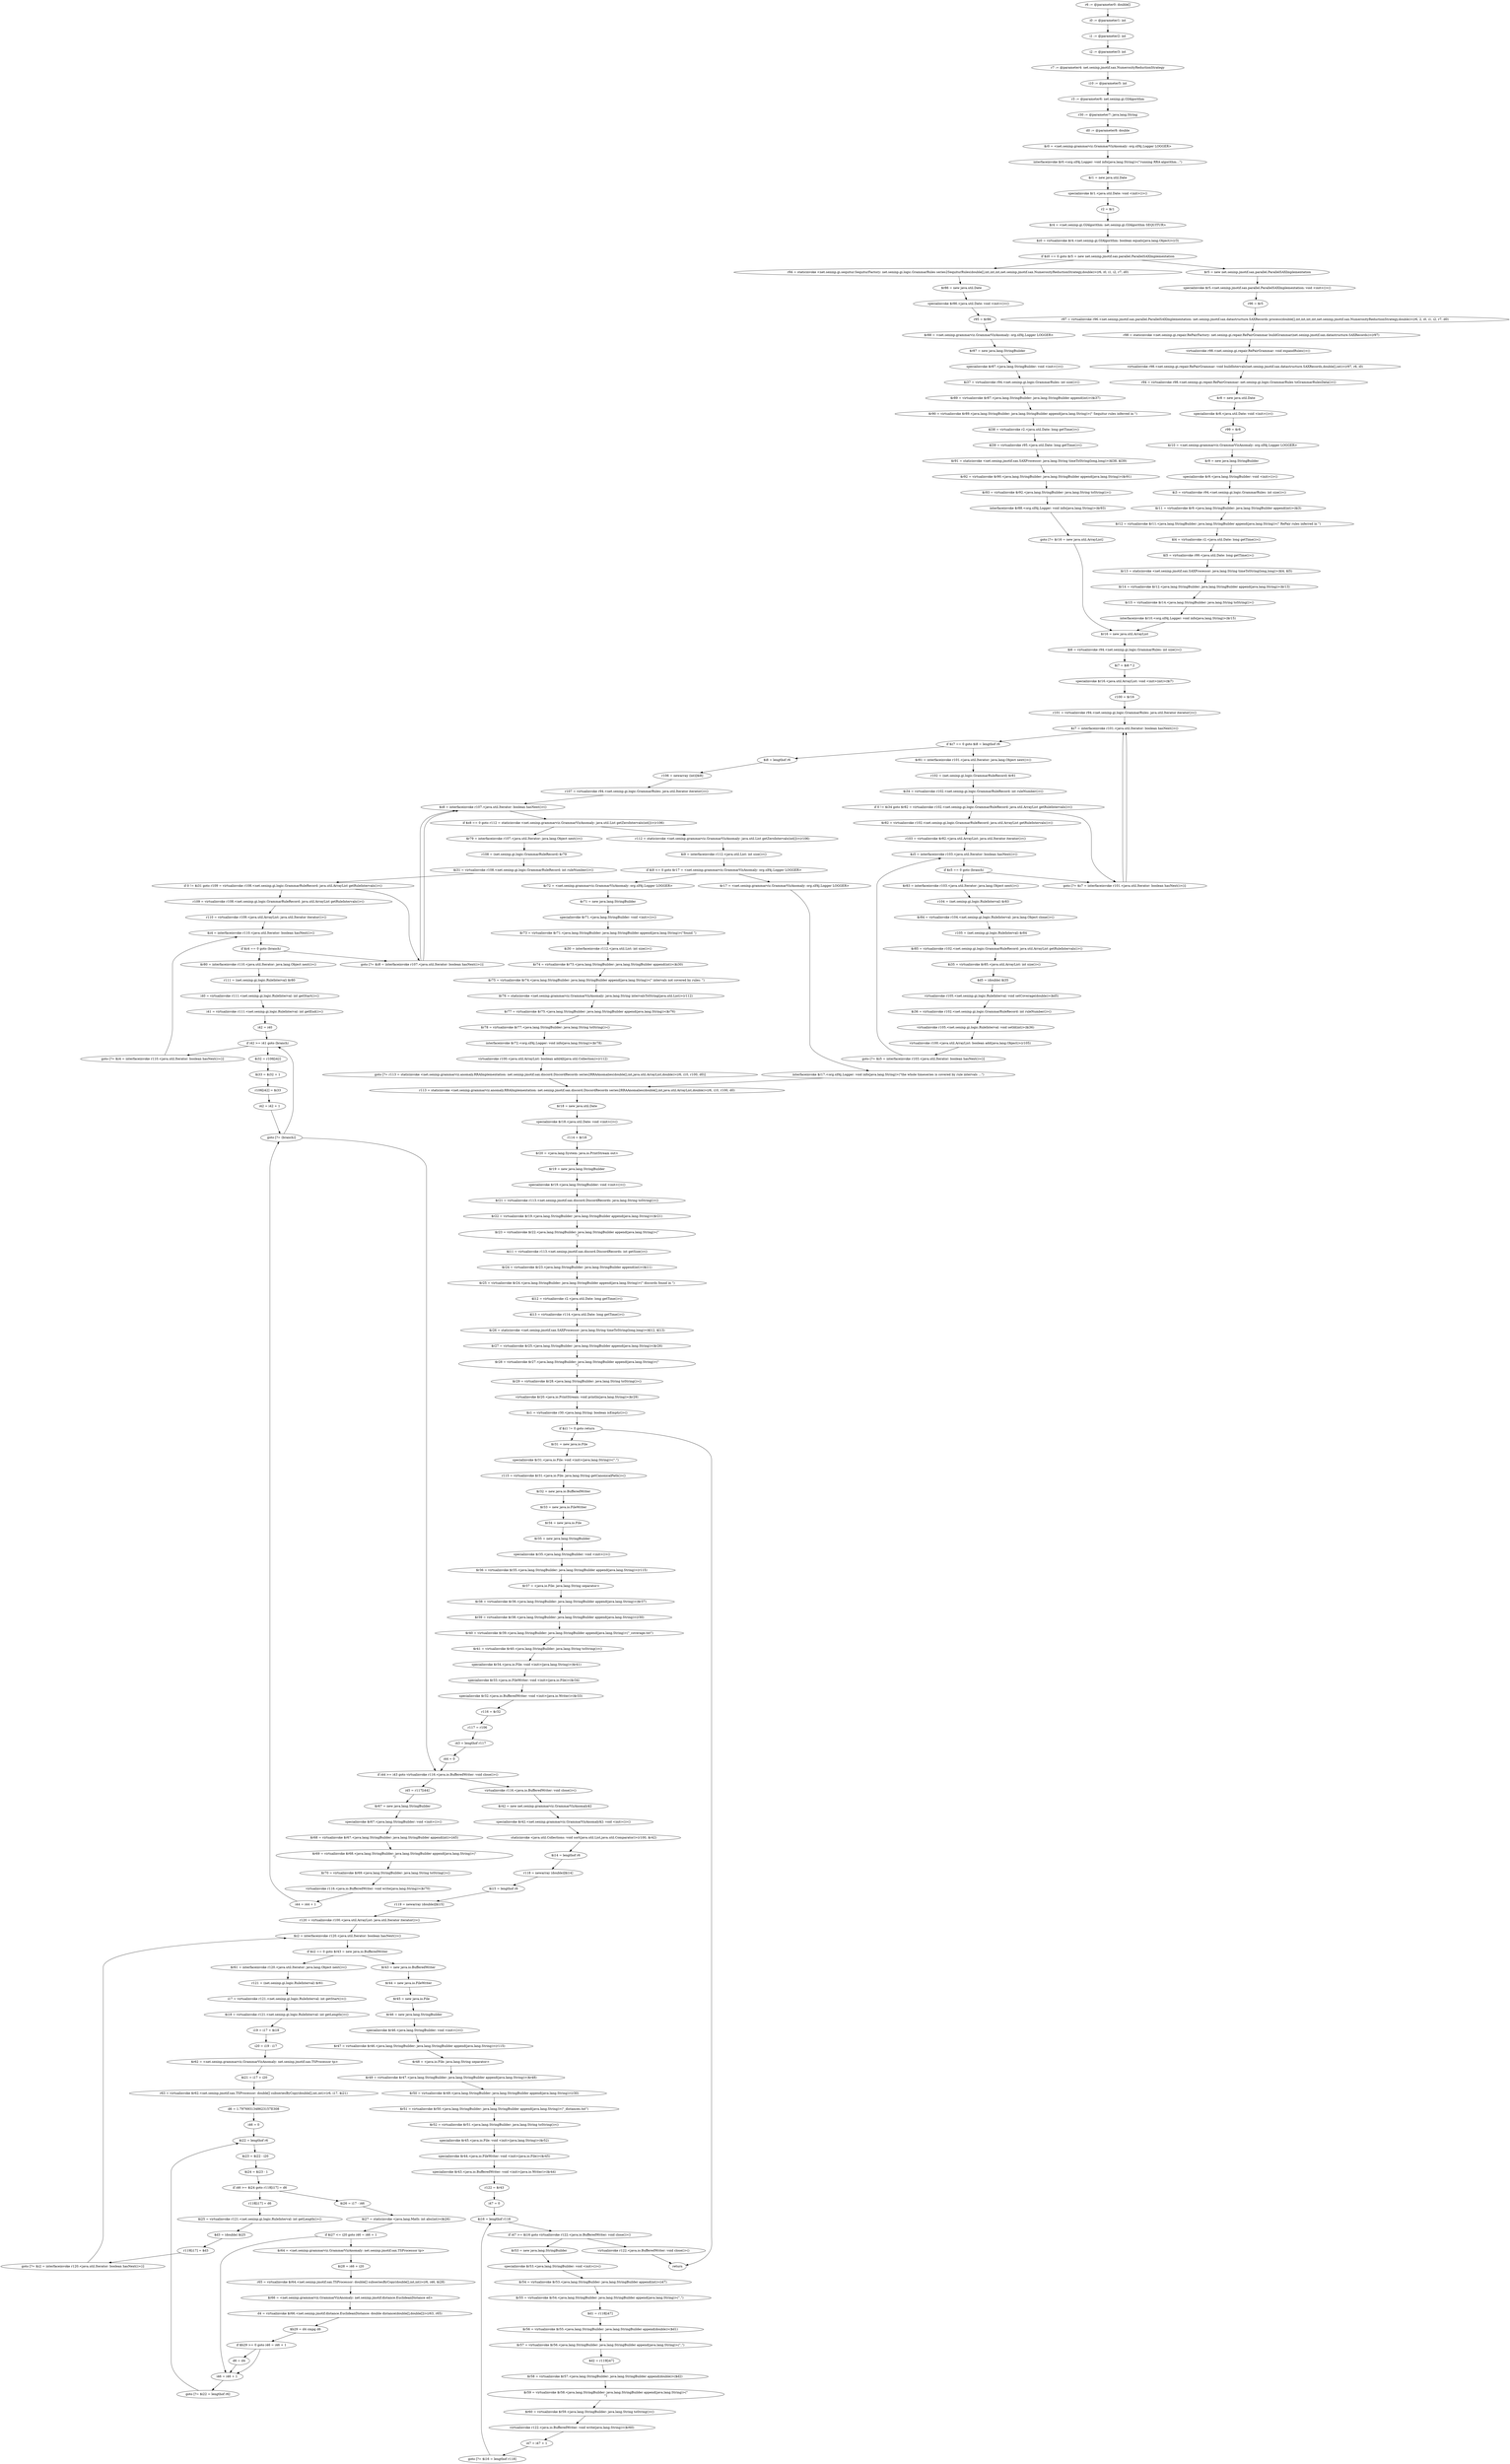 digraph "unitGraph" {
    "r6 := @parameter0: double[]"
    "i0 := @parameter1: int"
    "i1 := @parameter2: int"
    "i2 := @parameter3: int"
    "r7 := @parameter4: net.seninp.jmotif.sax.NumerosityReductionStrategy"
    "i10 := @parameter5: int"
    "r3 := @parameter6: net.seninp.gi.GIAlgorithm"
    "r30 := @parameter7: java.lang.String"
    "d0 := @parameter8: double"
    "$r0 = <net.seninp.grammarviz.GrammarVizAnomaly: org.slf4j.Logger LOGGER>"
    "interfaceinvoke $r0.<org.slf4j.Logger: void info(java.lang.String)>(\"running RRA algorithm...\")"
    "$r1 = new java.util.Date"
    "specialinvoke $r1.<java.util.Date: void <init>()>()"
    "r2 = $r1"
    "$r4 = <net.seninp.gi.GIAlgorithm: net.seninp.gi.GIAlgorithm SEQUITUR>"
    "$z0 = virtualinvoke $r4.<net.seninp.gi.GIAlgorithm: boolean equals(java.lang.Object)>(r3)"
    "if $z0 == 0 goto $r5 = new net.seninp.jmotif.sax.parallel.ParallelSAXImplementation"
    "r94 = staticinvoke <net.seninp.gi.sequitur.SequiturFactory: net.seninp.gi.logic.GrammarRules series2SequiturRules(double[],int,int,int,net.seninp.jmotif.sax.NumerosityReductionStrategy,double)>(r6, i0, i1, i2, r7, d0)"
    "$r86 = new java.util.Date"
    "specialinvoke $r86.<java.util.Date: void <init>()>()"
    "r95 = $r86"
    "$r88 = <net.seninp.grammarviz.GrammarVizAnomaly: org.slf4j.Logger LOGGER>"
    "$r87 = new java.lang.StringBuilder"
    "specialinvoke $r87.<java.lang.StringBuilder: void <init>()>()"
    "$i37 = virtualinvoke r94.<net.seninp.gi.logic.GrammarRules: int size()>()"
    "$r89 = virtualinvoke $r87.<java.lang.StringBuilder: java.lang.StringBuilder append(int)>($i37)"
    "$r90 = virtualinvoke $r89.<java.lang.StringBuilder: java.lang.StringBuilder append(java.lang.String)>(\" Sequitur rules inferred in \")"
    "$l38 = virtualinvoke r2.<java.util.Date: long getTime()>()"
    "$l39 = virtualinvoke r95.<java.util.Date: long getTime()>()"
    "$r91 = staticinvoke <net.seninp.jmotif.sax.SAXProcessor: java.lang.String timeToString(long,long)>($l38, $l39)"
    "$r92 = virtualinvoke $r90.<java.lang.StringBuilder: java.lang.StringBuilder append(java.lang.String)>($r91)"
    "$r93 = virtualinvoke $r92.<java.lang.StringBuilder: java.lang.String toString()>()"
    "interfaceinvoke $r88.<org.slf4j.Logger: void info(java.lang.String)>($r93)"
    "goto [?= $r16 = new java.util.ArrayList]"
    "$r5 = new net.seninp.jmotif.sax.parallel.ParallelSAXImplementation"
    "specialinvoke $r5.<net.seninp.jmotif.sax.parallel.ParallelSAXImplementation: void <init>()>()"
    "r96 = $r5"
    "r97 = virtualinvoke r96.<net.seninp.jmotif.sax.parallel.ParallelSAXImplementation: net.seninp.jmotif.sax.datastructure.SAXRecords process(double[],int,int,int,int,net.seninp.jmotif.sax.NumerosityReductionStrategy,double)>(r6, 2, i0, i1, i2, r7, d0)"
    "r98 = staticinvoke <net.seninp.gi.repair.RePairFactory: net.seninp.gi.repair.RePairGrammar buildGrammar(net.seninp.jmotif.sax.datastructure.SAXRecords)>(r97)"
    "virtualinvoke r98.<net.seninp.gi.repair.RePairGrammar: void expandRules()>()"
    "virtualinvoke r98.<net.seninp.gi.repair.RePairGrammar: void buildIntervals(net.seninp.jmotif.sax.datastructure.SAXRecords,double[],int)>(r97, r6, i0)"
    "r94 = virtualinvoke r98.<net.seninp.gi.repair.RePairGrammar: net.seninp.gi.logic.GrammarRules toGrammarRulesData()>()"
    "$r8 = new java.util.Date"
    "specialinvoke $r8.<java.util.Date: void <init>()>()"
    "r99 = $r8"
    "$r10 = <net.seninp.grammarviz.GrammarVizAnomaly: org.slf4j.Logger LOGGER>"
    "$r9 = new java.lang.StringBuilder"
    "specialinvoke $r9.<java.lang.StringBuilder: void <init>()>()"
    "$i3 = virtualinvoke r94.<net.seninp.gi.logic.GrammarRules: int size()>()"
    "$r11 = virtualinvoke $r9.<java.lang.StringBuilder: java.lang.StringBuilder append(int)>($i3)"
    "$r12 = virtualinvoke $r11.<java.lang.StringBuilder: java.lang.StringBuilder append(java.lang.String)>(\" RePair rules inferred in \")"
    "$l4 = virtualinvoke r2.<java.util.Date: long getTime()>()"
    "$l5 = virtualinvoke r99.<java.util.Date: long getTime()>()"
    "$r13 = staticinvoke <net.seninp.jmotif.sax.SAXProcessor: java.lang.String timeToString(long,long)>($l4, $l5)"
    "$r14 = virtualinvoke $r12.<java.lang.StringBuilder: java.lang.StringBuilder append(java.lang.String)>($r13)"
    "$r15 = virtualinvoke $r14.<java.lang.StringBuilder: java.lang.String toString()>()"
    "interfaceinvoke $r10.<org.slf4j.Logger: void info(java.lang.String)>($r15)"
    "$r16 = new java.util.ArrayList"
    "$i6 = virtualinvoke r94.<net.seninp.gi.logic.GrammarRules: int size()>()"
    "$i7 = $i6 * 2"
    "specialinvoke $r16.<java.util.ArrayList: void <init>(int)>($i7)"
    "r100 = $r16"
    "r101 = virtualinvoke r94.<net.seninp.gi.logic.GrammarRules: java.util.Iterator iterator()>()"
    "$z7 = interfaceinvoke r101.<java.util.Iterator: boolean hasNext()>()"
    "if $z7 == 0 goto $i8 = lengthof r6"
    "$r81 = interfaceinvoke r101.<java.util.Iterator: java.lang.Object next()>()"
    "r102 = (net.seninp.gi.logic.GrammarRuleRecord) $r81"
    "$i34 = virtualinvoke r102.<net.seninp.gi.logic.GrammarRuleRecord: int ruleNumber()>()"
    "if 0 != $i34 goto $r82 = virtualinvoke r102.<net.seninp.gi.logic.GrammarRuleRecord: java.util.ArrayList getRuleIntervals()>()"
    "goto [?= $z7 = interfaceinvoke r101.<java.util.Iterator: boolean hasNext()>()]"
    "$r82 = virtualinvoke r102.<net.seninp.gi.logic.GrammarRuleRecord: java.util.ArrayList getRuleIntervals()>()"
    "r103 = virtualinvoke $r82.<java.util.ArrayList: java.util.Iterator iterator()>()"
    "$z5 = interfaceinvoke r103.<java.util.Iterator: boolean hasNext()>()"
    "if $z5 == 0 goto (branch)"
    "$r83 = interfaceinvoke r103.<java.util.Iterator: java.lang.Object next()>()"
    "r104 = (net.seninp.gi.logic.RuleInterval) $r83"
    "$r84 = virtualinvoke r104.<net.seninp.gi.logic.RuleInterval: java.lang.Object clone()>()"
    "r105 = (net.seninp.gi.logic.RuleInterval) $r84"
    "$r85 = virtualinvoke r102.<net.seninp.gi.logic.GrammarRuleRecord: java.util.ArrayList getRuleIntervals()>()"
    "$i35 = virtualinvoke $r85.<java.util.ArrayList: int size()>()"
    "$d5 = (double) $i35"
    "virtualinvoke r105.<net.seninp.gi.logic.RuleInterval: void setCoverage(double)>($d5)"
    "$i36 = virtualinvoke r102.<net.seninp.gi.logic.GrammarRuleRecord: int ruleNumber()>()"
    "virtualinvoke r105.<net.seninp.gi.logic.RuleInterval: void setId(int)>($i36)"
    "virtualinvoke r100.<java.util.ArrayList: boolean add(java.lang.Object)>(r105)"
    "goto [?= $z5 = interfaceinvoke r103.<java.util.Iterator: boolean hasNext()>()]"
    "$i8 = lengthof r6"
    "r106 = newarray (int)[$i8]"
    "r107 = virtualinvoke r94.<net.seninp.gi.logic.GrammarRules: java.util.Iterator iterator()>()"
    "$z8 = interfaceinvoke r107.<java.util.Iterator: boolean hasNext()>()"
    "if $z8 == 0 goto r112 = staticinvoke <net.seninp.grammarviz.GrammarVizAnomaly: java.util.List getZeroIntervals(int[])>(r106)"
    "$r79 = interfaceinvoke r107.<java.util.Iterator: java.lang.Object next()>()"
    "r108 = (net.seninp.gi.logic.GrammarRuleRecord) $r79"
    "$i31 = virtualinvoke r108.<net.seninp.gi.logic.GrammarRuleRecord: int ruleNumber()>()"
    "if 0 != $i31 goto r109 = virtualinvoke r108.<net.seninp.gi.logic.GrammarRuleRecord: java.util.ArrayList getRuleIntervals()>()"
    "goto [?= $z8 = interfaceinvoke r107.<java.util.Iterator: boolean hasNext()>()]"
    "r109 = virtualinvoke r108.<net.seninp.gi.logic.GrammarRuleRecord: java.util.ArrayList getRuleIntervals()>()"
    "r110 = virtualinvoke r109.<java.util.ArrayList: java.util.Iterator iterator()>()"
    "$z4 = interfaceinvoke r110.<java.util.Iterator: boolean hasNext()>()"
    "if $z4 == 0 goto (branch)"
    "$r80 = interfaceinvoke r110.<java.util.Iterator: java.lang.Object next()>()"
    "r111 = (net.seninp.gi.logic.RuleInterval) $r80"
    "i40 = virtualinvoke r111.<net.seninp.gi.logic.RuleInterval: int getStart()>()"
    "i41 = virtualinvoke r111.<net.seninp.gi.logic.RuleInterval: int getEnd()>()"
    "i42 = i40"
    "if i42 >= i41 goto (branch)"
    "$i32 = r106[i42]"
    "$i33 = $i32 + 1"
    "r106[i42] = $i33"
    "i42 = i42 + 1"
    "goto [?= (branch)]"
    "goto [?= $z4 = interfaceinvoke r110.<java.util.Iterator: boolean hasNext()>()]"
    "r112 = staticinvoke <net.seninp.grammarviz.GrammarVizAnomaly: java.util.List getZeroIntervals(int[])>(r106)"
    "$i9 = interfaceinvoke r112.<java.util.List: int size()>()"
    "if $i9 <= 0 goto $r17 = <net.seninp.grammarviz.GrammarVizAnomaly: org.slf4j.Logger LOGGER>"
    "$r72 = <net.seninp.grammarviz.GrammarVizAnomaly: org.slf4j.Logger LOGGER>"
    "$r71 = new java.lang.StringBuilder"
    "specialinvoke $r71.<java.lang.StringBuilder: void <init>()>()"
    "$r73 = virtualinvoke $r71.<java.lang.StringBuilder: java.lang.StringBuilder append(java.lang.String)>(\"found \")"
    "$i30 = interfaceinvoke r112.<java.util.List: int size()>()"
    "$r74 = virtualinvoke $r73.<java.lang.StringBuilder: java.lang.StringBuilder append(int)>($i30)"
    "$r75 = virtualinvoke $r74.<java.lang.StringBuilder: java.lang.StringBuilder append(java.lang.String)>(\" intervals not covered by rules: \")"
    "$r76 = staticinvoke <net.seninp.grammarviz.GrammarVizAnomaly: java.lang.String intervalsToString(java.util.List)>(r112)"
    "$r77 = virtualinvoke $r75.<java.lang.StringBuilder: java.lang.StringBuilder append(java.lang.String)>($r76)"
    "$r78 = virtualinvoke $r77.<java.lang.StringBuilder: java.lang.String toString()>()"
    "interfaceinvoke $r72.<org.slf4j.Logger: void info(java.lang.String)>($r78)"
    "virtualinvoke r100.<java.util.ArrayList: boolean addAll(java.util.Collection)>(r112)"
    "goto [?= r113 = staticinvoke <net.seninp.grammarviz.anomaly.RRAImplementation: net.seninp.jmotif.sax.discord.DiscordRecords series2RRAAnomalies(double[],int,java.util.ArrayList,double)>(r6, i10, r100, d0)]"
    "$r17 = <net.seninp.grammarviz.GrammarVizAnomaly: org.slf4j.Logger LOGGER>"
    "interfaceinvoke $r17.<org.slf4j.Logger: void info(java.lang.String)>(\"the whole timeseries is covered by rule intervals ...\")"
    "r113 = staticinvoke <net.seninp.grammarviz.anomaly.RRAImplementation: net.seninp.jmotif.sax.discord.DiscordRecords series2RRAAnomalies(double[],int,java.util.ArrayList,double)>(r6, i10, r100, d0)"
    "$r18 = new java.util.Date"
    "specialinvoke $r18.<java.util.Date: void <init>()>()"
    "r114 = $r18"
    "$r20 = <java.lang.System: java.io.PrintStream out>"
    "$r19 = new java.lang.StringBuilder"
    "specialinvoke $r19.<java.lang.StringBuilder: void <init>()>()"
    "$r21 = virtualinvoke r113.<net.seninp.jmotif.sax.discord.DiscordRecords: java.lang.String toString()>()"
    "$r22 = virtualinvoke $r19.<java.lang.StringBuilder: java.lang.StringBuilder append(java.lang.String)>($r21)"
    "$r23 = virtualinvoke $r22.<java.lang.StringBuilder: java.lang.StringBuilder append(java.lang.String)>(\"\n\")"
    "$i11 = virtualinvoke r113.<net.seninp.jmotif.sax.discord.DiscordRecords: int getSize()>()"
    "$r24 = virtualinvoke $r23.<java.lang.StringBuilder: java.lang.StringBuilder append(int)>($i11)"
    "$r25 = virtualinvoke $r24.<java.lang.StringBuilder: java.lang.StringBuilder append(java.lang.String)>(\" discords found in \")"
    "$l12 = virtualinvoke r2.<java.util.Date: long getTime()>()"
    "$l13 = virtualinvoke r114.<java.util.Date: long getTime()>()"
    "$r26 = staticinvoke <net.seninp.jmotif.sax.SAXProcessor: java.lang.String timeToString(long,long)>($l12, $l13)"
    "$r27 = virtualinvoke $r25.<java.lang.StringBuilder: java.lang.StringBuilder append(java.lang.String)>($r26)"
    "$r28 = virtualinvoke $r27.<java.lang.StringBuilder: java.lang.StringBuilder append(java.lang.String)>(\"\n\")"
    "$r29 = virtualinvoke $r28.<java.lang.StringBuilder: java.lang.String toString()>()"
    "virtualinvoke $r20.<java.io.PrintStream: void println(java.lang.String)>($r29)"
    "$z1 = virtualinvoke r30.<java.lang.String: boolean isEmpty()>()"
    "if $z1 != 0 goto return"
    "$r31 = new java.io.File"
    "specialinvoke $r31.<java.io.File: void <init>(java.lang.String)>(\".\")"
    "r115 = virtualinvoke $r31.<java.io.File: java.lang.String getCanonicalPath()>()"
    "$r32 = new java.io.BufferedWriter"
    "$r33 = new java.io.FileWriter"
    "$r34 = new java.io.File"
    "$r35 = new java.lang.StringBuilder"
    "specialinvoke $r35.<java.lang.StringBuilder: void <init>()>()"
    "$r36 = virtualinvoke $r35.<java.lang.StringBuilder: java.lang.StringBuilder append(java.lang.String)>(r115)"
    "$r37 = <java.io.File: java.lang.String separator>"
    "$r38 = virtualinvoke $r36.<java.lang.StringBuilder: java.lang.StringBuilder append(java.lang.String)>($r37)"
    "$r39 = virtualinvoke $r38.<java.lang.StringBuilder: java.lang.StringBuilder append(java.lang.String)>(r30)"
    "$r40 = virtualinvoke $r39.<java.lang.StringBuilder: java.lang.StringBuilder append(java.lang.String)>(\"_coverage.txt\")"
    "$r41 = virtualinvoke $r40.<java.lang.StringBuilder: java.lang.String toString()>()"
    "specialinvoke $r34.<java.io.File: void <init>(java.lang.String)>($r41)"
    "specialinvoke $r33.<java.io.FileWriter: void <init>(java.io.File)>($r34)"
    "specialinvoke $r32.<java.io.BufferedWriter: void <init>(java.io.Writer)>($r33)"
    "r116 = $r32"
    "r117 = r106"
    "i43 = lengthof r117"
    "i44 = 0"
    "if i44 >= i43 goto virtualinvoke r116.<java.io.BufferedWriter: void close()>()"
    "i45 = r117[i44]"
    "$r67 = new java.lang.StringBuilder"
    "specialinvoke $r67.<java.lang.StringBuilder: void <init>()>()"
    "$r68 = virtualinvoke $r67.<java.lang.StringBuilder: java.lang.StringBuilder append(int)>(i45)"
    "$r69 = virtualinvoke $r68.<java.lang.StringBuilder: java.lang.StringBuilder append(java.lang.String)>(\"\n\")"
    "$r70 = virtualinvoke $r69.<java.lang.StringBuilder: java.lang.String toString()>()"
    "virtualinvoke r116.<java.io.BufferedWriter: void write(java.lang.String)>($r70)"
    "i44 = i44 + 1"
    "virtualinvoke r116.<java.io.BufferedWriter: void close()>()"
    "$r42 = new net.seninp.grammarviz.GrammarVizAnomaly$2"
    "specialinvoke $r42.<net.seninp.grammarviz.GrammarVizAnomaly$2: void <init>()>()"
    "staticinvoke <java.util.Collections: void sort(java.util.List,java.util.Comparator)>(r100, $r42)"
    "$i14 = lengthof r6"
    "r118 = newarray (double)[$i14]"
    "$i15 = lengthof r6"
    "r119 = newarray (double)[$i15]"
    "r120 = virtualinvoke r100.<java.util.ArrayList: java.util.Iterator iterator()>()"
    "$z2 = interfaceinvoke r120.<java.util.Iterator: boolean hasNext()>()"
    "if $z2 == 0 goto $r43 = new java.io.BufferedWriter"
    "$r61 = interfaceinvoke r120.<java.util.Iterator: java.lang.Object next()>()"
    "r121 = (net.seninp.gi.logic.RuleInterval) $r61"
    "i17 = virtualinvoke r121.<net.seninp.gi.logic.RuleInterval: int getStart()>()"
    "$i18 = virtualinvoke r121.<net.seninp.gi.logic.RuleInterval: int getLength()>()"
    "i19 = i17 + $i18"
    "i20 = i19 - i17"
    "$r62 = <net.seninp.grammarviz.GrammarVizAnomaly: net.seninp.jmotif.sax.TSProcessor tp>"
    "$i21 = i17 + i20"
    "r63 = virtualinvoke $r62.<net.seninp.jmotif.sax.TSProcessor: double[] subseriesByCopy(double[],int,int)>(r6, i17, $i21)"
    "d6 = 1.7976931348623157E308"
    "i46 = 0"
    "$i22 = lengthof r6"
    "$i23 = $i22 - i20"
    "$i24 = $i23 - 1"
    "if i46 >= $i24 goto r118[i17] = d6"
    "$i26 = i17 - i46"
    "$i27 = staticinvoke <java.lang.Math: int abs(int)>($i26)"
    "if $i27 <= i20 goto i46 = i46 + 1"
    "$r64 = <net.seninp.grammarviz.GrammarVizAnomaly: net.seninp.jmotif.sax.TSProcessor tp>"
    "$i28 = i46 + i20"
    "r65 = virtualinvoke $r64.<net.seninp.jmotif.sax.TSProcessor: double[] subseriesByCopy(double[],int,int)>(r6, i46, $i28)"
    "$r66 = <net.seninp.grammarviz.GrammarVizAnomaly: net.seninp.jmotif.distance.EuclideanDistance ed>"
    "d4 = virtualinvoke $r66.<net.seninp.jmotif.distance.EuclideanDistance: double distance(double[],double[])>(r63, r65)"
    "$b29 = d4 cmpg d6"
    "if $b29 >= 0 goto i46 = i46 + 1"
    "d6 = d4"
    "i46 = i46 + 1"
    "goto [?= $i22 = lengthof r6]"
    "r118[i17] = d6"
    "$i25 = virtualinvoke r121.<net.seninp.gi.logic.RuleInterval: int getLength()>()"
    "$d3 = (double) $i25"
    "r119[i17] = $d3"
    "goto [?= $z2 = interfaceinvoke r120.<java.util.Iterator: boolean hasNext()>()]"
    "$r43 = new java.io.BufferedWriter"
    "$r44 = new java.io.FileWriter"
    "$r45 = new java.io.File"
    "$r46 = new java.lang.StringBuilder"
    "specialinvoke $r46.<java.lang.StringBuilder: void <init>()>()"
    "$r47 = virtualinvoke $r46.<java.lang.StringBuilder: java.lang.StringBuilder append(java.lang.String)>(r115)"
    "$r48 = <java.io.File: java.lang.String separator>"
    "$r49 = virtualinvoke $r47.<java.lang.StringBuilder: java.lang.StringBuilder append(java.lang.String)>($r48)"
    "$r50 = virtualinvoke $r49.<java.lang.StringBuilder: java.lang.StringBuilder append(java.lang.String)>(r30)"
    "$r51 = virtualinvoke $r50.<java.lang.StringBuilder: java.lang.StringBuilder append(java.lang.String)>(\"_distances.txt\")"
    "$r52 = virtualinvoke $r51.<java.lang.StringBuilder: java.lang.String toString()>()"
    "specialinvoke $r45.<java.io.File: void <init>(java.lang.String)>($r52)"
    "specialinvoke $r44.<java.io.FileWriter: void <init>(java.io.File)>($r45)"
    "specialinvoke $r43.<java.io.BufferedWriter: void <init>(java.io.Writer)>($r44)"
    "r122 = $r43"
    "i47 = 0"
    "$i16 = lengthof r118"
    "if i47 >= $i16 goto virtualinvoke r122.<java.io.BufferedWriter: void close()>()"
    "$r53 = new java.lang.StringBuilder"
    "specialinvoke $r53.<java.lang.StringBuilder: void <init>()>()"
    "$r54 = virtualinvoke $r53.<java.lang.StringBuilder: java.lang.StringBuilder append(int)>(i47)"
    "$r55 = virtualinvoke $r54.<java.lang.StringBuilder: java.lang.StringBuilder append(java.lang.String)>(\",\")"
    "$d1 = r118[i47]"
    "$r56 = virtualinvoke $r55.<java.lang.StringBuilder: java.lang.StringBuilder append(double)>($d1)"
    "$r57 = virtualinvoke $r56.<java.lang.StringBuilder: java.lang.StringBuilder append(java.lang.String)>(\",\")"
    "$d2 = r119[i47]"
    "$r58 = virtualinvoke $r57.<java.lang.StringBuilder: java.lang.StringBuilder append(double)>($d2)"
    "$r59 = virtualinvoke $r58.<java.lang.StringBuilder: java.lang.StringBuilder append(java.lang.String)>(\"\n\")"
    "$r60 = virtualinvoke $r59.<java.lang.StringBuilder: java.lang.String toString()>()"
    "virtualinvoke r122.<java.io.BufferedWriter: void write(java.lang.String)>($r60)"
    "i47 = i47 + 1"
    "goto [?= $i16 = lengthof r118]"
    "virtualinvoke r122.<java.io.BufferedWriter: void close()>()"
    "return"
    "r6 := @parameter0: double[]"->"i0 := @parameter1: int";
    "i0 := @parameter1: int"->"i1 := @parameter2: int";
    "i1 := @parameter2: int"->"i2 := @parameter3: int";
    "i2 := @parameter3: int"->"r7 := @parameter4: net.seninp.jmotif.sax.NumerosityReductionStrategy";
    "r7 := @parameter4: net.seninp.jmotif.sax.NumerosityReductionStrategy"->"i10 := @parameter5: int";
    "i10 := @parameter5: int"->"r3 := @parameter6: net.seninp.gi.GIAlgorithm";
    "r3 := @parameter6: net.seninp.gi.GIAlgorithm"->"r30 := @parameter7: java.lang.String";
    "r30 := @parameter7: java.lang.String"->"d0 := @parameter8: double";
    "d0 := @parameter8: double"->"$r0 = <net.seninp.grammarviz.GrammarVizAnomaly: org.slf4j.Logger LOGGER>";
    "$r0 = <net.seninp.grammarviz.GrammarVizAnomaly: org.slf4j.Logger LOGGER>"->"interfaceinvoke $r0.<org.slf4j.Logger: void info(java.lang.String)>(\"running RRA algorithm...\")";
    "interfaceinvoke $r0.<org.slf4j.Logger: void info(java.lang.String)>(\"running RRA algorithm...\")"->"$r1 = new java.util.Date";
    "$r1 = new java.util.Date"->"specialinvoke $r1.<java.util.Date: void <init>()>()";
    "specialinvoke $r1.<java.util.Date: void <init>()>()"->"r2 = $r1";
    "r2 = $r1"->"$r4 = <net.seninp.gi.GIAlgorithm: net.seninp.gi.GIAlgorithm SEQUITUR>";
    "$r4 = <net.seninp.gi.GIAlgorithm: net.seninp.gi.GIAlgorithm SEQUITUR>"->"$z0 = virtualinvoke $r4.<net.seninp.gi.GIAlgorithm: boolean equals(java.lang.Object)>(r3)";
    "$z0 = virtualinvoke $r4.<net.seninp.gi.GIAlgorithm: boolean equals(java.lang.Object)>(r3)"->"if $z0 == 0 goto $r5 = new net.seninp.jmotif.sax.parallel.ParallelSAXImplementation";
    "if $z0 == 0 goto $r5 = new net.seninp.jmotif.sax.parallel.ParallelSAXImplementation"->"r94 = staticinvoke <net.seninp.gi.sequitur.SequiturFactory: net.seninp.gi.logic.GrammarRules series2SequiturRules(double[],int,int,int,net.seninp.jmotif.sax.NumerosityReductionStrategy,double)>(r6, i0, i1, i2, r7, d0)";
    "if $z0 == 0 goto $r5 = new net.seninp.jmotif.sax.parallel.ParallelSAXImplementation"->"$r5 = new net.seninp.jmotif.sax.parallel.ParallelSAXImplementation";
    "r94 = staticinvoke <net.seninp.gi.sequitur.SequiturFactory: net.seninp.gi.logic.GrammarRules series2SequiturRules(double[],int,int,int,net.seninp.jmotif.sax.NumerosityReductionStrategy,double)>(r6, i0, i1, i2, r7, d0)"->"$r86 = new java.util.Date";
    "$r86 = new java.util.Date"->"specialinvoke $r86.<java.util.Date: void <init>()>()";
    "specialinvoke $r86.<java.util.Date: void <init>()>()"->"r95 = $r86";
    "r95 = $r86"->"$r88 = <net.seninp.grammarviz.GrammarVizAnomaly: org.slf4j.Logger LOGGER>";
    "$r88 = <net.seninp.grammarviz.GrammarVizAnomaly: org.slf4j.Logger LOGGER>"->"$r87 = new java.lang.StringBuilder";
    "$r87 = new java.lang.StringBuilder"->"specialinvoke $r87.<java.lang.StringBuilder: void <init>()>()";
    "specialinvoke $r87.<java.lang.StringBuilder: void <init>()>()"->"$i37 = virtualinvoke r94.<net.seninp.gi.logic.GrammarRules: int size()>()";
    "$i37 = virtualinvoke r94.<net.seninp.gi.logic.GrammarRules: int size()>()"->"$r89 = virtualinvoke $r87.<java.lang.StringBuilder: java.lang.StringBuilder append(int)>($i37)";
    "$r89 = virtualinvoke $r87.<java.lang.StringBuilder: java.lang.StringBuilder append(int)>($i37)"->"$r90 = virtualinvoke $r89.<java.lang.StringBuilder: java.lang.StringBuilder append(java.lang.String)>(\" Sequitur rules inferred in \")";
    "$r90 = virtualinvoke $r89.<java.lang.StringBuilder: java.lang.StringBuilder append(java.lang.String)>(\" Sequitur rules inferred in \")"->"$l38 = virtualinvoke r2.<java.util.Date: long getTime()>()";
    "$l38 = virtualinvoke r2.<java.util.Date: long getTime()>()"->"$l39 = virtualinvoke r95.<java.util.Date: long getTime()>()";
    "$l39 = virtualinvoke r95.<java.util.Date: long getTime()>()"->"$r91 = staticinvoke <net.seninp.jmotif.sax.SAXProcessor: java.lang.String timeToString(long,long)>($l38, $l39)";
    "$r91 = staticinvoke <net.seninp.jmotif.sax.SAXProcessor: java.lang.String timeToString(long,long)>($l38, $l39)"->"$r92 = virtualinvoke $r90.<java.lang.StringBuilder: java.lang.StringBuilder append(java.lang.String)>($r91)";
    "$r92 = virtualinvoke $r90.<java.lang.StringBuilder: java.lang.StringBuilder append(java.lang.String)>($r91)"->"$r93 = virtualinvoke $r92.<java.lang.StringBuilder: java.lang.String toString()>()";
    "$r93 = virtualinvoke $r92.<java.lang.StringBuilder: java.lang.String toString()>()"->"interfaceinvoke $r88.<org.slf4j.Logger: void info(java.lang.String)>($r93)";
    "interfaceinvoke $r88.<org.slf4j.Logger: void info(java.lang.String)>($r93)"->"goto [?= $r16 = new java.util.ArrayList]";
    "goto [?= $r16 = new java.util.ArrayList]"->"$r16 = new java.util.ArrayList";
    "$r5 = new net.seninp.jmotif.sax.parallel.ParallelSAXImplementation"->"specialinvoke $r5.<net.seninp.jmotif.sax.parallel.ParallelSAXImplementation: void <init>()>()";
    "specialinvoke $r5.<net.seninp.jmotif.sax.parallel.ParallelSAXImplementation: void <init>()>()"->"r96 = $r5";
    "r96 = $r5"->"r97 = virtualinvoke r96.<net.seninp.jmotif.sax.parallel.ParallelSAXImplementation: net.seninp.jmotif.sax.datastructure.SAXRecords process(double[],int,int,int,int,net.seninp.jmotif.sax.NumerosityReductionStrategy,double)>(r6, 2, i0, i1, i2, r7, d0)";
    "r97 = virtualinvoke r96.<net.seninp.jmotif.sax.parallel.ParallelSAXImplementation: net.seninp.jmotif.sax.datastructure.SAXRecords process(double[],int,int,int,int,net.seninp.jmotif.sax.NumerosityReductionStrategy,double)>(r6, 2, i0, i1, i2, r7, d0)"->"r98 = staticinvoke <net.seninp.gi.repair.RePairFactory: net.seninp.gi.repair.RePairGrammar buildGrammar(net.seninp.jmotif.sax.datastructure.SAXRecords)>(r97)";
    "r98 = staticinvoke <net.seninp.gi.repair.RePairFactory: net.seninp.gi.repair.RePairGrammar buildGrammar(net.seninp.jmotif.sax.datastructure.SAXRecords)>(r97)"->"virtualinvoke r98.<net.seninp.gi.repair.RePairGrammar: void expandRules()>()";
    "virtualinvoke r98.<net.seninp.gi.repair.RePairGrammar: void expandRules()>()"->"virtualinvoke r98.<net.seninp.gi.repair.RePairGrammar: void buildIntervals(net.seninp.jmotif.sax.datastructure.SAXRecords,double[],int)>(r97, r6, i0)";
    "virtualinvoke r98.<net.seninp.gi.repair.RePairGrammar: void buildIntervals(net.seninp.jmotif.sax.datastructure.SAXRecords,double[],int)>(r97, r6, i0)"->"r94 = virtualinvoke r98.<net.seninp.gi.repair.RePairGrammar: net.seninp.gi.logic.GrammarRules toGrammarRulesData()>()";
    "r94 = virtualinvoke r98.<net.seninp.gi.repair.RePairGrammar: net.seninp.gi.logic.GrammarRules toGrammarRulesData()>()"->"$r8 = new java.util.Date";
    "$r8 = new java.util.Date"->"specialinvoke $r8.<java.util.Date: void <init>()>()";
    "specialinvoke $r8.<java.util.Date: void <init>()>()"->"r99 = $r8";
    "r99 = $r8"->"$r10 = <net.seninp.grammarviz.GrammarVizAnomaly: org.slf4j.Logger LOGGER>";
    "$r10 = <net.seninp.grammarviz.GrammarVizAnomaly: org.slf4j.Logger LOGGER>"->"$r9 = new java.lang.StringBuilder";
    "$r9 = new java.lang.StringBuilder"->"specialinvoke $r9.<java.lang.StringBuilder: void <init>()>()";
    "specialinvoke $r9.<java.lang.StringBuilder: void <init>()>()"->"$i3 = virtualinvoke r94.<net.seninp.gi.logic.GrammarRules: int size()>()";
    "$i3 = virtualinvoke r94.<net.seninp.gi.logic.GrammarRules: int size()>()"->"$r11 = virtualinvoke $r9.<java.lang.StringBuilder: java.lang.StringBuilder append(int)>($i3)";
    "$r11 = virtualinvoke $r9.<java.lang.StringBuilder: java.lang.StringBuilder append(int)>($i3)"->"$r12 = virtualinvoke $r11.<java.lang.StringBuilder: java.lang.StringBuilder append(java.lang.String)>(\" RePair rules inferred in \")";
    "$r12 = virtualinvoke $r11.<java.lang.StringBuilder: java.lang.StringBuilder append(java.lang.String)>(\" RePair rules inferred in \")"->"$l4 = virtualinvoke r2.<java.util.Date: long getTime()>()";
    "$l4 = virtualinvoke r2.<java.util.Date: long getTime()>()"->"$l5 = virtualinvoke r99.<java.util.Date: long getTime()>()";
    "$l5 = virtualinvoke r99.<java.util.Date: long getTime()>()"->"$r13 = staticinvoke <net.seninp.jmotif.sax.SAXProcessor: java.lang.String timeToString(long,long)>($l4, $l5)";
    "$r13 = staticinvoke <net.seninp.jmotif.sax.SAXProcessor: java.lang.String timeToString(long,long)>($l4, $l5)"->"$r14 = virtualinvoke $r12.<java.lang.StringBuilder: java.lang.StringBuilder append(java.lang.String)>($r13)";
    "$r14 = virtualinvoke $r12.<java.lang.StringBuilder: java.lang.StringBuilder append(java.lang.String)>($r13)"->"$r15 = virtualinvoke $r14.<java.lang.StringBuilder: java.lang.String toString()>()";
    "$r15 = virtualinvoke $r14.<java.lang.StringBuilder: java.lang.String toString()>()"->"interfaceinvoke $r10.<org.slf4j.Logger: void info(java.lang.String)>($r15)";
    "interfaceinvoke $r10.<org.slf4j.Logger: void info(java.lang.String)>($r15)"->"$r16 = new java.util.ArrayList";
    "$r16 = new java.util.ArrayList"->"$i6 = virtualinvoke r94.<net.seninp.gi.logic.GrammarRules: int size()>()";
    "$i6 = virtualinvoke r94.<net.seninp.gi.logic.GrammarRules: int size()>()"->"$i7 = $i6 * 2";
    "$i7 = $i6 * 2"->"specialinvoke $r16.<java.util.ArrayList: void <init>(int)>($i7)";
    "specialinvoke $r16.<java.util.ArrayList: void <init>(int)>($i7)"->"r100 = $r16";
    "r100 = $r16"->"r101 = virtualinvoke r94.<net.seninp.gi.logic.GrammarRules: java.util.Iterator iterator()>()";
    "r101 = virtualinvoke r94.<net.seninp.gi.logic.GrammarRules: java.util.Iterator iterator()>()"->"$z7 = interfaceinvoke r101.<java.util.Iterator: boolean hasNext()>()";
    "$z7 = interfaceinvoke r101.<java.util.Iterator: boolean hasNext()>()"->"if $z7 == 0 goto $i8 = lengthof r6";
    "if $z7 == 0 goto $i8 = lengthof r6"->"$r81 = interfaceinvoke r101.<java.util.Iterator: java.lang.Object next()>()";
    "if $z7 == 0 goto $i8 = lengthof r6"->"$i8 = lengthof r6";
    "$r81 = interfaceinvoke r101.<java.util.Iterator: java.lang.Object next()>()"->"r102 = (net.seninp.gi.logic.GrammarRuleRecord) $r81";
    "r102 = (net.seninp.gi.logic.GrammarRuleRecord) $r81"->"$i34 = virtualinvoke r102.<net.seninp.gi.logic.GrammarRuleRecord: int ruleNumber()>()";
    "$i34 = virtualinvoke r102.<net.seninp.gi.logic.GrammarRuleRecord: int ruleNumber()>()"->"if 0 != $i34 goto $r82 = virtualinvoke r102.<net.seninp.gi.logic.GrammarRuleRecord: java.util.ArrayList getRuleIntervals()>()";
    "if 0 != $i34 goto $r82 = virtualinvoke r102.<net.seninp.gi.logic.GrammarRuleRecord: java.util.ArrayList getRuleIntervals()>()"->"goto [?= $z7 = interfaceinvoke r101.<java.util.Iterator: boolean hasNext()>()]";
    "if 0 != $i34 goto $r82 = virtualinvoke r102.<net.seninp.gi.logic.GrammarRuleRecord: java.util.ArrayList getRuleIntervals()>()"->"$r82 = virtualinvoke r102.<net.seninp.gi.logic.GrammarRuleRecord: java.util.ArrayList getRuleIntervals()>()";
    "goto [?= $z7 = interfaceinvoke r101.<java.util.Iterator: boolean hasNext()>()]"->"$z7 = interfaceinvoke r101.<java.util.Iterator: boolean hasNext()>()";
    "$r82 = virtualinvoke r102.<net.seninp.gi.logic.GrammarRuleRecord: java.util.ArrayList getRuleIntervals()>()"->"r103 = virtualinvoke $r82.<java.util.ArrayList: java.util.Iterator iterator()>()";
    "r103 = virtualinvoke $r82.<java.util.ArrayList: java.util.Iterator iterator()>()"->"$z5 = interfaceinvoke r103.<java.util.Iterator: boolean hasNext()>()";
    "$z5 = interfaceinvoke r103.<java.util.Iterator: boolean hasNext()>()"->"if $z5 == 0 goto (branch)";
    "if $z5 == 0 goto (branch)"->"$r83 = interfaceinvoke r103.<java.util.Iterator: java.lang.Object next()>()";
    "if $z5 == 0 goto (branch)"->"goto [?= $z7 = interfaceinvoke r101.<java.util.Iterator: boolean hasNext()>()]";
    "$r83 = interfaceinvoke r103.<java.util.Iterator: java.lang.Object next()>()"->"r104 = (net.seninp.gi.logic.RuleInterval) $r83";
    "r104 = (net.seninp.gi.logic.RuleInterval) $r83"->"$r84 = virtualinvoke r104.<net.seninp.gi.logic.RuleInterval: java.lang.Object clone()>()";
    "$r84 = virtualinvoke r104.<net.seninp.gi.logic.RuleInterval: java.lang.Object clone()>()"->"r105 = (net.seninp.gi.logic.RuleInterval) $r84";
    "r105 = (net.seninp.gi.logic.RuleInterval) $r84"->"$r85 = virtualinvoke r102.<net.seninp.gi.logic.GrammarRuleRecord: java.util.ArrayList getRuleIntervals()>()";
    "$r85 = virtualinvoke r102.<net.seninp.gi.logic.GrammarRuleRecord: java.util.ArrayList getRuleIntervals()>()"->"$i35 = virtualinvoke $r85.<java.util.ArrayList: int size()>()";
    "$i35 = virtualinvoke $r85.<java.util.ArrayList: int size()>()"->"$d5 = (double) $i35";
    "$d5 = (double) $i35"->"virtualinvoke r105.<net.seninp.gi.logic.RuleInterval: void setCoverage(double)>($d5)";
    "virtualinvoke r105.<net.seninp.gi.logic.RuleInterval: void setCoverage(double)>($d5)"->"$i36 = virtualinvoke r102.<net.seninp.gi.logic.GrammarRuleRecord: int ruleNumber()>()";
    "$i36 = virtualinvoke r102.<net.seninp.gi.logic.GrammarRuleRecord: int ruleNumber()>()"->"virtualinvoke r105.<net.seninp.gi.logic.RuleInterval: void setId(int)>($i36)";
    "virtualinvoke r105.<net.seninp.gi.logic.RuleInterval: void setId(int)>($i36)"->"virtualinvoke r100.<java.util.ArrayList: boolean add(java.lang.Object)>(r105)";
    "virtualinvoke r100.<java.util.ArrayList: boolean add(java.lang.Object)>(r105)"->"goto [?= $z5 = interfaceinvoke r103.<java.util.Iterator: boolean hasNext()>()]";
    "goto [?= $z5 = interfaceinvoke r103.<java.util.Iterator: boolean hasNext()>()]"->"$z5 = interfaceinvoke r103.<java.util.Iterator: boolean hasNext()>()";
    "goto [?= $z7 = interfaceinvoke r101.<java.util.Iterator: boolean hasNext()>()]"->"$z7 = interfaceinvoke r101.<java.util.Iterator: boolean hasNext()>()";
    "$i8 = lengthof r6"->"r106 = newarray (int)[$i8]";
    "r106 = newarray (int)[$i8]"->"r107 = virtualinvoke r94.<net.seninp.gi.logic.GrammarRules: java.util.Iterator iterator()>()";
    "r107 = virtualinvoke r94.<net.seninp.gi.logic.GrammarRules: java.util.Iterator iterator()>()"->"$z8 = interfaceinvoke r107.<java.util.Iterator: boolean hasNext()>()";
    "$z8 = interfaceinvoke r107.<java.util.Iterator: boolean hasNext()>()"->"if $z8 == 0 goto r112 = staticinvoke <net.seninp.grammarviz.GrammarVizAnomaly: java.util.List getZeroIntervals(int[])>(r106)";
    "if $z8 == 0 goto r112 = staticinvoke <net.seninp.grammarviz.GrammarVizAnomaly: java.util.List getZeroIntervals(int[])>(r106)"->"$r79 = interfaceinvoke r107.<java.util.Iterator: java.lang.Object next()>()";
    "if $z8 == 0 goto r112 = staticinvoke <net.seninp.grammarviz.GrammarVizAnomaly: java.util.List getZeroIntervals(int[])>(r106)"->"r112 = staticinvoke <net.seninp.grammarviz.GrammarVizAnomaly: java.util.List getZeroIntervals(int[])>(r106)";
    "$r79 = interfaceinvoke r107.<java.util.Iterator: java.lang.Object next()>()"->"r108 = (net.seninp.gi.logic.GrammarRuleRecord) $r79";
    "r108 = (net.seninp.gi.logic.GrammarRuleRecord) $r79"->"$i31 = virtualinvoke r108.<net.seninp.gi.logic.GrammarRuleRecord: int ruleNumber()>()";
    "$i31 = virtualinvoke r108.<net.seninp.gi.logic.GrammarRuleRecord: int ruleNumber()>()"->"if 0 != $i31 goto r109 = virtualinvoke r108.<net.seninp.gi.logic.GrammarRuleRecord: java.util.ArrayList getRuleIntervals()>()";
    "if 0 != $i31 goto r109 = virtualinvoke r108.<net.seninp.gi.logic.GrammarRuleRecord: java.util.ArrayList getRuleIntervals()>()"->"goto [?= $z8 = interfaceinvoke r107.<java.util.Iterator: boolean hasNext()>()]";
    "if 0 != $i31 goto r109 = virtualinvoke r108.<net.seninp.gi.logic.GrammarRuleRecord: java.util.ArrayList getRuleIntervals()>()"->"r109 = virtualinvoke r108.<net.seninp.gi.logic.GrammarRuleRecord: java.util.ArrayList getRuleIntervals()>()";
    "goto [?= $z8 = interfaceinvoke r107.<java.util.Iterator: boolean hasNext()>()]"->"$z8 = interfaceinvoke r107.<java.util.Iterator: boolean hasNext()>()";
    "r109 = virtualinvoke r108.<net.seninp.gi.logic.GrammarRuleRecord: java.util.ArrayList getRuleIntervals()>()"->"r110 = virtualinvoke r109.<java.util.ArrayList: java.util.Iterator iterator()>()";
    "r110 = virtualinvoke r109.<java.util.ArrayList: java.util.Iterator iterator()>()"->"$z4 = interfaceinvoke r110.<java.util.Iterator: boolean hasNext()>()";
    "$z4 = interfaceinvoke r110.<java.util.Iterator: boolean hasNext()>()"->"if $z4 == 0 goto (branch)";
    "if $z4 == 0 goto (branch)"->"$r80 = interfaceinvoke r110.<java.util.Iterator: java.lang.Object next()>()";
    "if $z4 == 0 goto (branch)"->"goto [?= $z8 = interfaceinvoke r107.<java.util.Iterator: boolean hasNext()>()]";
    "$r80 = interfaceinvoke r110.<java.util.Iterator: java.lang.Object next()>()"->"r111 = (net.seninp.gi.logic.RuleInterval) $r80";
    "r111 = (net.seninp.gi.logic.RuleInterval) $r80"->"i40 = virtualinvoke r111.<net.seninp.gi.logic.RuleInterval: int getStart()>()";
    "i40 = virtualinvoke r111.<net.seninp.gi.logic.RuleInterval: int getStart()>()"->"i41 = virtualinvoke r111.<net.seninp.gi.logic.RuleInterval: int getEnd()>()";
    "i41 = virtualinvoke r111.<net.seninp.gi.logic.RuleInterval: int getEnd()>()"->"i42 = i40";
    "i42 = i40"->"if i42 >= i41 goto (branch)";
    "if i42 >= i41 goto (branch)"->"$i32 = r106[i42]";
    "if i42 >= i41 goto (branch)"->"goto [?= $z4 = interfaceinvoke r110.<java.util.Iterator: boolean hasNext()>()]";
    "$i32 = r106[i42]"->"$i33 = $i32 + 1";
    "$i33 = $i32 + 1"->"r106[i42] = $i33";
    "r106[i42] = $i33"->"i42 = i42 + 1";
    "i42 = i42 + 1"->"goto [?= (branch)]";
    "goto [?= (branch)]"->"if i42 >= i41 goto (branch)";
    "goto [?= $z4 = interfaceinvoke r110.<java.util.Iterator: boolean hasNext()>()]"->"$z4 = interfaceinvoke r110.<java.util.Iterator: boolean hasNext()>()";
    "goto [?= $z8 = interfaceinvoke r107.<java.util.Iterator: boolean hasNext()>()]"->"$z8 = interfaceinvoke r107.<java.util.Iterator: boolean hasNext()>()";
    "r112 = staticinvoke <net.seninp.grammarviz.GrammarVizAnomaly: java.util.List getZeroIntervals(int[])>(r106)"->"$i9 = interfaceinvoke r112.<java.util.List: int size()>()";
    "$i9 = interfaceinvoke r112.<java.util.List: int size()>()"->"if $i9 <= 0 goto $r17 = <net.seninp.grammarviz.GrammarVizAnomaly: org.slf4j.Logger LOGGER>";
    "if $i9 <= 0 goto $r17 = <net.seninp.grammarviz.GrammarVizAnomaly: org.slf4j.Logger LOGGER>"->"$r72 = <net.seninp.grammarviz.GrammarVizAnomaly: org.slf4j.Logger LOGGER>";
    "if $i9 <= 0 goto $r17 = <net.seninp.grammarviz.GrammarVizAnomaly: org.slf4j.Logger LOGGER>"->"$r17 = <net.seninp.grammarviz.GrammarVizAnomaly: org.slf4j.Logger LOGGER>";
    "$r72 = <net.seninp.grammarviz.GrammarVizAnomaly: org.slf4j.Logger LOGGER>"->"$r71 = new java.lang.StringBuilder";
    "$r71 = new java.lang.StringBuilder"->"specialinvoke $r71.<java.lang.StringBuilder: void <init>()>()";
    "specialinvoke $r71.<java.lang.StringBuilder: void <init>()>()"->"$r73 = virtualinvoke $r71.<java.lang.StringBuilder: java.lang.StringBuilder append(java.lang.String)>(\"found \")";
    "$r73 = virtualinvoke $r71.<java.lang.StringBuilder: java.lang.StringBuilder append(java.lang.String)>(\"found \")"->"$i30 = interfaceinvoke r112.<java.util.List: int size()>()";
    "$i30 = interfaceinvoke r112.<java.util.List: int size()>()"->"$r74 = virtualinvoke $r73.<java.lang.StringBuilder: java.lang.StringBuilder append(int)>($i30)";
    "$r74 = virtualinvoke $r73.<java.lang.StringBuilder: java.lang.StringBuilder append(int)>($i30)"->"$r75 = virtualinvoke $r74.<java.lang.StringBuilder: java.lang.StringBuilder append(java.lang.String)>(\" intervals not covered by rules: \")";
    "$r75 = virtualinvoke $r74.<java.lang.StringBuilder: java.lang.StringBuilder append(java.lang.String)>(\" intervals not covered by rules: \")"->"$r76 = staticinvoke <net.seninp.grammarviz.GrammarVizAnomaly: java.lang.String intervalsToString(java.util.List)>(r112)";
    "$r76 = staticinvoke <net.seninp.grammarviz.GrammarVizAnomaly: java.lang.String intervalsToString(java.util.List)>(r112)"->"$r77 = virtualinvoke $r75.<java.lang.StringBuilder: java.lang.StringBuilder append(java.lang.String)>($r76)";
    "$r77 = virtualinvoke $r75.<java.lang.StringBuilder: java.lang.StringBuilder append(java.lang.String)>($r76)"->"$r78 = virtualinvoke $r77.<java.lang.StringBuilder: java.lang.String toString()>()";
    "$r78 = virtualinvoke $r77.<java.lang.StringBuilder: java.lang.String toString()>()"->"interfaceinvoke $r72.<org.slf4j.Logger: void info(java.lang.String)>($r78)";
    "interfaceinvoke $r72.<org.slf4j.Logger: void info(java.lang.String)>($r78)"->"virtualinvoke r100.<java.util.ArrayList: boolean addAll(java.util.Collection)>(r112)";
    "virtualinvoke r100.<java.util.ArrayList: boolean addAll(java.util.Collection)>(r112)"->"goto [?= r113 = staticinvoke <net.seninp.grammarviz.anomaly.RRAImplementation: net.seninp.jmotif.sax.discord.DiscordRecords series2RRAAnomalies(double[],int,java.util.ArrayList,double)>(r6, i10, r100, d0)]";
    "goto [?= r113 = staticinvoke <net.seninp.grammarviz.anomaly.RRAImplementation: net.seninp.jmotif.sax.discord.DiscordRecords series2RRAAnomalies(double[],int,java.util.ArrayList,double)>(r6, i10, r100, d0)]"->"r113 = staticinvoke <net.seninp.grammarviz.anomaly.RRAImplementation: net.seninp.jmotif.sax.discord.DiscordRecords series2RRAAnomalies(double[],int,java.util.ArrayList,double)>(r6, i10, r100, d0)";
    "$r17 = <net.seninp.grammarviz.GrammarVizAnomaly: org.slf4j.Logger LOGGER>"->"interfaceinvoke $r17.<org.slf4j.Logger: void info(java.lang.String)>(\"the whole timeseries is covered by rule intervals ...\")";
    "interfaceinvoke $r17.<org.slf4j.Logger: void info(java.lang.String)>(\"the whole timeseries is covered by rule intervals ...\")"->"r113 = staticinvoke <net.seninp.grammarviz.anomaly.RRAImplementation: net.seninp.jmotif.sax.discord.DiscordRecords series2RRAAnomalies(double[],int,java.util.ArrayList,double)>(r6, i10, r100, d0)";
    "r113 = staticinvoke <net.seninp.grammarviz.anomaly.RRAImplementation: net.seninp.jmotif.sax.discord.DiscordRecords series2RRAAnomalies(double[],int,java.util.ArrayList,double)>(r6, i10, r100, d0)"->"$r18 = new java.util.Date";
    "$r18 = new java.util.Date"->"specialinvoke $r18.<java.util.Date: void <init>()>()";
    "specialinvoke $r18.<java.util.Date: void <init>()>()"->"r114 = $r18";
    "r114 = $r18"->"$r20 = <java.lang.System: java.io.PrintStream out>";
    "$r20 = <java.lang.System: java.io.PrintStream out>"->"$r19 = new java.lang.StringBuilder";
    "$r19 = new java.lang.StringBuilder"->"specialinvoke $r19.<java.lang.StringBuilder: void <init>()>()";
    "specialinvoke $r19.<java.lang.StringBuilder: void <init>()>()"->"$r21 = virtualinvoke r113.<net.seninp.jmotif.sax.discord.DiscordRecords: java.lang.String toString()>()";
    "$r21 = virtualinvoke r113.<net.seninp.jmotif.sax.discord.DiscordRecords: java.lang.String toString()>()"->"$r22 = virtualinvoke $r19.<java.lang.StringBuilder: java.lang.StringBuilder append(java.lang.String)>($r21)";
    "$r22 = virtualinvoke $r19.<java.lang.StringBuilder: java.lang.StringBuilder append(java.lang.String)>($r21)"->"$r23 = virtualinvoke $r22.<java.lang.StringBuilder: java.lang.StringBuilder append(java.lang.String)>(\"\n\")";
    "$r23 = virtualinvoke $r22.<java.lang.StringBuilder: java.lang.StringBuilder append(java.lang.String)>(\"\n\")"->"$i11 = virtualinvoke r113.<net.seninp.jmotif.sax.discord.DiscordRecords: int getSize()>()";
    "$i11 = virtualinvoke r113.<net.seninp.jmotif.sax.discord.DiscordRecords: int getSize()>()"->"$r24 = virtualinvoke $r23.<java.lang.StringBuilder: java.lang.StringBuilder append(int)>($i11)";
    "$r24 = virtualinvoke $r23.<java.lang.StringBuilder: java.lang.StringBuilder append(int)>($i11)"->"$r25 = virtualinvoke $r24.<java.lang.StringBuilder: java.lang.StringBuilder append(java.lang.String)>(\" discords found in \")";
    "$r25 = virtualinvoke $r24.<java.lang.StringBuilder: java.lang.StringBuilder append(java.lang.String)>(\" discords found in \")"->"$l12 = virtualinvoke r2.<java.util.Date: long getTime()>()";
    "$l12 = virtualinvoke r2.<java.util.Date: long getTime()>()"->"$l13 = virtualinvoke r114.<java.util.Date: long getTime()>()";
    "$l13 = virtualinvoke r114.<java.util.Date: long getTime()>()"->"$r26 = staticinvoke <net.seninp.jmotif.sax.SAXProcessor: java.lang.String timeToString(long,long)>($l12, $l13)";
    "$r26 = staticinvoke <net.seninp.jmotif.sax.SAXProcessor: java.lang.String timeToString(long,long)>($l12, $l13)"->"$r27 = virtualinvoke $r25.<java.lang.StringBuilder: java.lang.StringBuilder append(java.lang.String)>($r26)";
    "$r27 = virtualinvoke $r25.<java.lang.StringBuilder: java.lang.StringBuilder append(java.lang.String)>($r26)"->"$r28 = virtualinvoke $r27.<java.lang.StringBuilder: java.lang.StringBuilder append(java.lang.String)>(\"\n\")";
    "$r28 = virtualinvoke $r27.<java.lang.StringBuilder: java.lang.StringBuilder append(java.lang.String)>(\"\n\")"->"$r29 = virtualinvoke $r28.<java.lang.StringBuilder: java.lang.String toString()>()";
    "$r29 = virtualinvoke $r28.<java.lang.StringBuilder: java.lang.String toString()>()"->"virtualinvoke $r20.<java.io.PrintStream: void println(java.lang.String)>($r29)";
    "virtualinvoke $r20.<java.io.PrintStream: void println(java.lang.String)>($r29)"->"$z1 = virtualinvoke r30.<java.lang.String: boolean isEmpty()>()";
    "$z1 = virtualinvoke r30.<java.lang.String: boolean isEmpty()>()"->"if $z1 != 0 goto return";
    "if $z1 != 0 goto return"->"$r31 = new java.io.File";
    "if $z1 != 0 goto return"->"return";
    "$r31 = new java.io.File"->"specialinvoke $r31.<java.io.File: void <init>(java.lang.String)>(\".\")";
    "specialinvoke $r31.<java.io.File: void <init>(java.lang.String)>(\".\")"->"r115 = virtualinvoke $r31.<java.io.File: java.lang.String getCanonicalPath()>()";
    "r115 = virtualinvoke $r31.<java.io.File: java.lang.String getCanonicalPath()>()"->"$r32 = new java.io.BufferedWriter";
    "$r32 = new java.io.BufferedWriter"->"$r33 = new java.io.FileWriter";
    "$r33 = new java.io.FileWriter"->"$r34 = new java.io.File";
    "$r34 = new java.io.File"->"$r35 = new java.lang.StringBuilder";
    "$r35 = new java.lang.StringBuilder"->"specialinvoke $r35.<java.lang.StringBuilder: void <init>()>()";
    "specialinvoke $r35.<java.lang.StringBuilder: void <init>()>()"->"$r36 = virtualinvoke $r35.<java.lang.StringBuilder: java.lang.StringBuilder append(java.lang.String)>(r115)";
    "$r36 = virtualinvoke $r35.<java.lang.StringBuilder: java.lang.StringBuilder append(java.lang.String)>(r115)"->"$r37 = <java.io.File: java.lang.String separator>";
    "$r37 = <java.io.File: java.lang.String separator>"->"$r38 = virtualinvoke $r36.<java.lang.StringBuilder: java.lang.StringBuilder append(java.lang.String)>($r37)";
    "$r38 = virtualinvoke $r36.<java.lang.StringBuilder: java.lang.StringBuilder append(java.lang.String)>($r37)"->"$r39 = virtualinvoke $r38.<java.lang.StringBuilder: java.lang.StringBuilder append(java.lang.String)>(r30)";
    "$r39 = virtualinvoke $r38.<java.lang.StringBuilder: java.lang.StringBuilder append(java.lang.String)>(r30)"->"$r40 = virtualinvoke $r39.<java.lang.StringBuilder: java.lang.StringBuilder append(java.lang.String)>(\"_coverage.txt\")";
    "$r40 = virtualinvoke $r39.<java.lang.StringBuilder: java.lang.StringBuilder append(java.lang.String)>(\"_coverage.txt\")"->"$r41 = virtualinvoke $r40.<java.lang.StringBuilder: java.lang.String toString()>()";
    "$r41 = virtualinvoke $r40.<java.lang.StringBuilder: java.lang.String toString()>()"->"specialinvoke $r34.<java.io.File: void <init>(java.lang.String)>($r41)";
    "specialinvoke $r34.<java.io.File: void <init>(java.lang.String)>($r41)"->"specialinvoke $r33.<java.io.FileWriter: void <init>(java.io.File)>($r34)";
    "specialinvoke $r33.<java.io.FileWriter: void <init>(java.io.File)>($r34)"->"specialinvoke $r32.<java.io.BufferedWriter: void <init>(java.io.Writer)>($r33)";
    "specialinvoke $r32.<java.io.BufferedWriter: void <init>(java.io.Writer)>($r33)"->"r116 = $r32";
    "r116 = $r32"->"r117 = r106";
    "r117 = r106"->"i43 = lengthof r117";
    "i43 = lengthof r117"->"i44 = 0";
    "i44 = 0"->"if i44 >= i43 goto virtualinvoke r116.<java.io.BufferedWriter: void close()>()";
    "if i44 >= i43 goto virtualinvoke r116.<java.io.BufferedWriter: void close()>()"->"i45 = r117[i44]";
    "if i44 >= i43 goto virtualinvoke r116.<java.io.BufferedWriter: void close()>()"->"virtualinvoke r116.<java.io.BufferedWriter: void close()>()";
    "i45 = r117[i44]"->"$r67 = new java.lang.StringBuilder";
    "$r67 = new java.lang.StringBuilder"->"specialinvoke $r67.<java.lang.StringBuilder: void <init>()>()";
    "specialinvoke $r67.<java.lang.StringBuilder: void <init>()>()"->"$r68 = virtualinvoke $r67.<java.lang.StringBuilder: java.lang.StringBuilder append(int)>(i45)";
    "$r68 = virtualinvoke $r67.<java.lang.StringBuilder: java.lang.StringBuilder append(int)>(i45)"->"$r69 = virtualinvoke $r68.<java.lang.StringBuilder: java.lang.StringBuilder append(java.lang.String)>(\"\n\")";
    "$r69 = virtualinvoke $r68.<java.lang.StringBuilder: java.lang.StringBuilder append(java.lang.String)>(\"\n\")"->"$r70 = virtualinvoke $r69.<java.lang.StringBuilder: java.lang.String toString()>()";
    "$r70 = virtualinvoke $r69.<java.lang.StringBuilder: java.lang.String toString()>()"->"virtualinvoke r116.<java.io.BufferedWriter: void write(java.lang.String)>($r70)";
    "virtualinvoke r116.<java.io.BufferedWriter: void write(java.lang.String)>($r70)"->"i44 = i44 + 1";
    "i44 = i44 + 1"->"goto [?= (branch)]";
    "goto [?= (branch)]"->"if i44 >= i43 goto virtualinvoke r116.<java.io.BufferedWriter: void close()>()";
    "virtualinvoke r116.<java.io.BufferedWriter: void close()>()"->"$r42 = new net.seninp.grammarviz.GrammarVizAnomaly$2";
    "$r42 = new net.seninp.grammarviz.GrammarVizAnomaly$2"->"specialinvoke $r42.<net.seninp.grammarviz.GrammarVizAnomaly$2: void <init>()>()";
    "specialinvoke $r42.<net.seninp.grammarviz.GrammarVizAnomaly$2: void <init>()>()"->"staticinvoke <java.util.Collections: void sort(java.util.List,java.util.Comparator)>(r100, $r42)";
    "staticinvoke <java.util.Collections: void sort(java.util.List,java.util.Comparator)>(r100, $r42)"->"$i14 = lengthof r6";
    "$i14 = lengthof r6"->"r118 = newarray (double)[$i14]";
    "r118 = newarray (double)[$i14]"->"$i15 = lengthof r6";
    "$i15 = lengthof r6"->"r119 = newarray (double)[$i15]";
    "r119 = newarray (double)[$i15]"->"r120 = virtualinvoke r100.<java.util.ArrayList: java.util.Iterator iterator()>()";
    "r120 = virtualinvoke r100.<java.util.ArrayList: java.util.Iterator iterator()>()"->"$z2 = interfaceinvoke r120.<java.util.Iterator: boolean hasNext()>()";
    "$z2 = interfaceinvoke r120.<java.util.Iterator: boolean hasNext()>()"->"if $z2 == 0 goto $r43 = new java.io.BufferedWriter";
    "if $z2 == 0 goto $r43 = new java.io.BufferedWriter"->"$r61 = interfaceinvoke r120.<java.util.Iterator: java.lang.Object next()>()";
    "if $z2 == 0 goto $r43 = new java.io.BufferedWriter"->"$r43 = new java.io.BufferedWriter";
    "$r61 = interfaceinvoke r120.<java.util.Iterator: java.lang.Object next()>()"->"r121 = (net.seninp.gi.logic.RuleInterval) $r61";
    "r121 = (net.seninp.gi.logic.RuleInterval) $r61"->"i17 = virtualinvoke r121.<net.seninp.gi.logic.RuleInterval: int getStart()>()";
    "i17 = virtualinvoke r121.<net.seninp.gi.logic.RuleInterval: int getStart()>()"->"$i18 = virtualinvoke r121.<net.seninp.gi.logic.RuleInterval: int getLength()>()";
    "$i18 = virtualinvoke r121.<net.seninp.gi.logic.RuleInterval: int getLength()>()"->"i19 = i17 + $i18";
    "i19 = i17 + $i18"->"i20 = i19 - i17";
    "i20 = i19 - i17"->"$r62 = <net.seninp.grammarviz.GrammarVizAnomaly: net.seninp.jmotif.sax.TSProcessor tp>";
    "$r62 = <net.seninp.grammarviz.GrammarVizAnomaly: net.seninp.jmotif.sax.TSProcessor tp>"->"$i21 = i17 + i20";
    "$i21 = i17 + i20"->"r63 = virtualinvoke $r62.<net.seninp.jmotif.sax.TSProcessor: double[] subseriesByCopy(double[],int,int)>(r6, i17, $i21)";
    "r63 = virtualinvoke $r62.<net.seninp.jmotif.sax.TSProcessor: double[] subseriesByCopy(double[],int,int)>(r6, i17, $i21)"->"d6 = 1.7976931348623157E308";
    "d6 = 1.7976931348623157E308"->"i46 = 0";
    "i46 = 0"->"$i22 = lengthof r6";
    "$i22 = lengthof r6"->"$i23 = $i22 - i20";
    "$i23 = $i22 - i20"->"$i24 = $i23 - 1";
    "$i24 = $i23 - 1"->"if i46 >= $i24 goto r118[i17] = d6";
    "if i46 >= $i24 goto r118[i17] = d6"->"$i26 = i17 - i46";
    "if i46 >= $i24 goto r118[i17] = d6"->"r118[i17] = d6";
    "$i26 = i17 - i46"->"$i27 = staticinvoke <java.lang.Math: int abs(int)>($i26)";
    "$i27 = staticinvoke <java.lang.Math: int abs(int)>($i26)"->"if $i27 <= i20 goto i46 = i46 + 1";
    "if $i27 <= i20 goto i46 = i46 + 1"->"$r64 = <net.seninp.grammarviz.GrammarVizAnomaly: net.seninp.jmotif.sax.TSProcessor tp>";
    "if $i27 <= i20 goto i46 = i46 + 1"->"i46 = i46 + 1";
    "$r64 = <net.seninp.grammarviz.GrammarVizAnomaly: net.seninp.jmotif.sax.TSProcessor tp>"->"$i28 = i46 + i20";
    "$i28 = i46 + i20"->"r65 = virtualinvoke $r64.<net.seninp.jmotif.sax.TSProcessor: double[] subseriesByCopy(double[],int,int)>(r6, i46, $i28)";
    "r65 = virtualinvoke $r64.<net.seninp.jmotif.sax.TSProcessor: double[] subseriesByCopy(double[],int,int)>(r6, i46, $i28)"->"$r66 = <net.seninp.grammarviz.GrammarVizAnomaly: net.seninp.jmotif.distance.EuclideanDistance ed>";
    "$r66 = <net.seninp.grammarviz.GrammarVizAnomaly: net.seninp.jmotif.distance.EuclideanDistance ed>"->"d4 = virtualinvoke $r66.<net.seninp.jmotif.distance.EuclideanDistance: double distance(double[],double[])>(r63, r65)";
    "d4 = virtualinvoke $r66.<net.seninp.jmotif.distance.EuclideanDistance: double distance(double[],double[])>(r63, r65)"->"$b29 = d4 cmpg d6";
    "$b29 = d4 cmpg d6"->"if $b29 >= 0 goto i46 = i46 + 1";
    "if $b29 >= 0 goto i46 = i46 + 1"->"d6 = d4";
    "if $b29 >= 0 goto i46 = i46 + 1"->"i46 = i46 + 1";
    "d6 = d4"->"i46 = i46 + 1";
    "i46 = i46 + 1"->"goto [?= $i22 = lengthof r6]";
    "goto [?= $i22 = lengthof r6]"->"$i22 = lengthof r6";
    "r118[i17] = d6"->"$i25 = virtualinvoke r121.<net.seninp.gi.logic.RuleInterval: int getLength()>()";
    "$i25 = virtualinvoke r121.<net.seninp.gi.logic.RuleInterval: int getLength()>()"->"$d3 = (double) $i25";
    "$d3 = (double) $i25"->"r119[i17] = $d3";
    "r119[i17] = $d3"->"goto [?= $z2 = interfaceinvoke r120.<java.util.Iterator: boolean hasNext()>()]";
    "goto [?= $z2 = interfaceinvoke r120.<java.util.Iterator: boolean hasNext()>()]"->"$z2 = interfaceinvoke r120.<java.util.Iterator: boolean hasNext()>()";
    "$r43 = new java.io.BufferedWriter"->"$r44 = new java.io.FileWriter";
    "$r44 = new java.io.FileWriter"->"$r45 = new java.io.File";
    "$r45 = new java.io.File"->"$r46 = new java.lang.StringBuilder";
    "$r46 = new java.lang.StringBuilder"->"specialinvoke $r46.<java.lang.StringBuilder: void <init>()>()";
    "specialinvoke $r46.<java.lang.StringBuilder: void <init>()>()"->"$r47 = virtualinvoke $r46.<java.lang.StringBuilder: java.lang.StringBuilder append(java.lang.String)>(r115)";
    "$r47 = virtualinvoke $r46.<java.lang.StringBuilder: java.lang.StringBuilder append(java.lang.String)>(r115)"->"$r48 = <java.io.File: java.lang.String separator>";
    "$r48 = <java.io.File: java.lang.String separator>"->"$r49 = virtualinvoke $r47.<java.lang.StringBuilder: java.lang.StringBuilder append(java.lang.String)>($r48)";
    "$r49 = virtualinvoke $r47.<java.lang.StringBuilder: java.lang.StringBuilder append(java.lang.String)>($r48)"->"$r50 = virtualinvoke $r49.<java.lang.StringBuilder: java.lang.StringBuilder append(java.lang.String)>(r30)";
    "$r50 = virtualinvoke $r49.<java.lang.StringBuilder: java.lang.StringBuilder append(java.lang.String)>(r30)"->"$r51 = virtualinvoke $r50.<java.lang.StringBuilder: java.lang.StringBuilder append(java.lang.String)>(\"_distances.txt\")";
    "$r51 = virtualinvoke $r50.<java.lang.StringBuilder: java.lang.StringBuilder append(java.lang.String)>(\"_distances.txt\")"->"$r52 = virtualinvoke $r51.<java.lang.StringBuilder: java.lang.String toString()>()";
    "$r52 = virtualinvoke $r51.<java.lang.StringBuilder: java.lang.String toString()>()"->"specialinvoke $r45.<java.io.File: void <init>(java.lang.String)>($r52)";
    "specialinvoke $r45.<java.io.File: void <init>(java.lang.String)>($r52)"->"specialinvoke $r44.<java.io.FileWriter: void <init>(java.io.File)>($r45)";
    "specialinvoke $r44.<java.io.FileWriter: void <init>(java.io.File)>($r45)"->"specialinvoke $r43.<java.io.BufferedWriter: void <init>(java.io.Writer)>($r44)";
    "specialinvoke $r43.<java.io.BufferedWriter: void <init>(java.io.Writer)>($r44)"->"r122 = $r43";
    "r122 = $r43"->"i47 = 0";
    "i47 = 0"->"$i16 = lengthof r118";
    "$i16 = lengthof r118"->"if i47 >= $i16 goto virtualinvoke r122.<java.io.BufferedWriter: void close()>()";
    "if i47 >= $i16 goto virtualinvoke r122.<java.io.BufferedWriter: void close()>()"->"$r53 = new java.lang.StringBuilder";
    "if i47 >= $i16 goto virtualinvoke r122.<java.io.BufferedWriter: void close()>()"->"virtualinvoke r122.<java.io.BufferedWriter: void close()>()";
    "$r53 = new java.lang.StringBuilder"->"specialinvoke $r53.<java.lang.StringBuilder: void <init>()>()";
    "specialinvoke $r53.<java.lang.StringBuilder: void <init>()>()"->"$r54 = virtualinvoke $r53.<java.lang.StringBuilder: java.lang.StringBuilder append(int)>(i47)";
    "$r54 = virtualinvoke $r53.<java.lang.StringBuilder: java.lang.StringBuilder append(int)>(i47)"->"$r55 = virtualinvoke $r54.<java.lang.StringBuilder: java.lang.StringBuilder append(java.lang.String)>(\",\")";
    "$r55 = virtualinvoke $r54.<java.lang.StringBuilder: java.lang.StringBuilder append(java.lang.String)>(\",\")"->"$d1 = r118[i47]";
    "$d1 = r118[i47]"->"$r56 = virtualinvoke $r55.<java.lang.StringBuilder: java.lang.StringBuilder append(double)>($d1)";
    "$r56 = virtualinvoke $r55.<java.lang.StringBuilder: java.lang.StringBuilder append(double)>($d1)"->"$r57 = virtualinvoke $r56.<java.lang.StringBuilder: java.lang.StringBuilder append(java.lang.String)>(\",\")";
    "$r57 = virtualinvoke $r56.<java.lang.StringBuilder: java.lang.StringBuilder append(java.lang.String)>(\",\")"->"$d2 = r119[i47]";
    "$d2 = r119[i47]"->"$r58 = virtualinvoke $r57.<java.lang.StringBuilder: java.lang.StringBuilder append(double)>($d2)";
    "$r58 = virtualinvoke $r57.<java.lang.StringBuilder: java.lang.StringBuilder append(double)>($d2)"->"$r59 = virtualinvoke $r58.<java.lang.StringBuilder: java.lang.StringBuilder append(java.lang.String)>(\"\n\")";
    "$r59 = virtualinvoke $r58.<java.lang.StringBuilder: java.lang.StringBuilder append(java.lang.String)>(\"\n\")"->"$r60 = virtualinvoke $r59.<java.lang.StringBuilder: java.lang.String toString()>()";
    "$r60 = virtualinvoke $r59.<java.lang.StringBuilder: java.lang.String toString()>()"->"virtualinvoke r122.<java.io.BufferedWriter: void write(java.lang.String)>($r60)";
    "virtualinvoke r122.<java.io.BufferedWriter: void write(java.lang.String)>($r60)"->"i47 = i47 + 1";
    "i47 = i47 + 1"->"goto [?= $i16 = lengthof r118]";
    "goto [?= $i16 = lengthof r118]"->"$i16 = lengthof r118";
    "virtualinvoke r122.<java.io.BufferedWriter: void close()>()"->"return";
}
